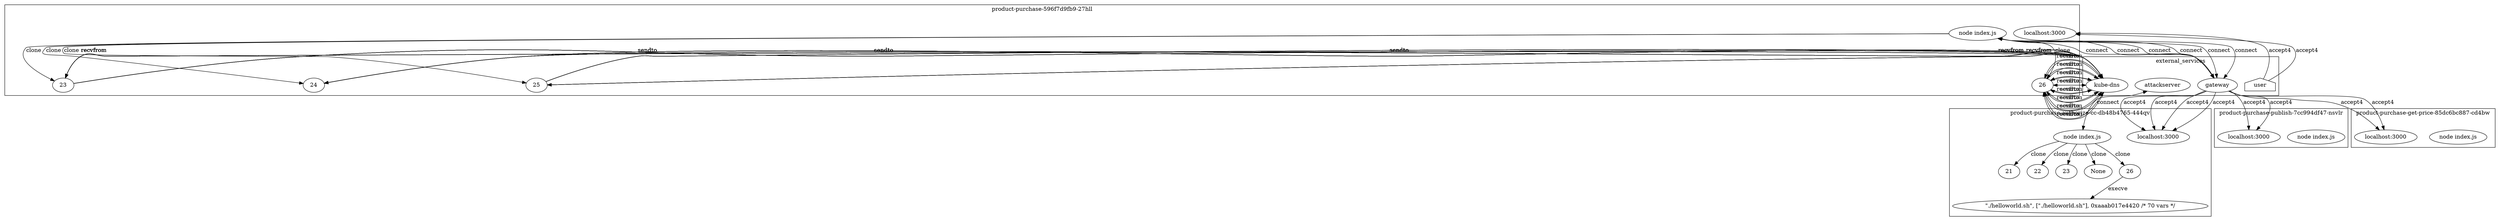 digraph G {
	subgraph "cluster_ product-purchase-publish-7cc994df47-nsvlr " {
		label=" product-purchase-publish-7cc994df47-nsvlr "
		44054 [label="node index.js"]
		"product-purchase-publish_localhost_3000" [label="localhost:3000"]
		"product-purchase-publish_localhost_3000" [label="localhost:3000"]
	}
	subgraph "cluster_ product-purchase-authorize-cc-db48b4765-444qv " {
		label=" product-purchase-authorize-cc-db48b4765-444qv "
		44997 [label="node index.js"]
		"product-purchase-authorize-cc_localhost_3000" [label="localhost:3000"]
		"product-purchase-authorize-cc_localhost_3000" [label="localhost:3000"]
		44997 -> 48933 [label=clone]
		44997 -> 48926 [label=clone]
		44997 -> 48940 [label=clone]
		44997 -> None [label=clone]
		"product-purchase-authorize-cc_localhost_3000" [label="localhost:3000"]
		"product-purchase-authorize-cc_localhost_3000" [label="localhost:3000"]
		44997 -> 49865 [label=clone]
		48933 [label=21]
		48926 [label=22]
		48940 [label=23]
		49865 [label=26]
		" product-purchase-authorize-cc-db48b4765-444qv _./helloworld.sh" [label="\"./helloworld.sh\", [\"./helloworld.sh\"], 0xaaab017e4420 /* 70 vars */"]
		49865 -> " product-purchase-authorize-cc-db48b4765-444qv _./helloworld.sh" [label=execve]
	}
	subgraph "cluster_ product-purchase-596f7d9fb9-27hll " {
		label=" product-purchase-596f7d9fb9-27hll "
		46287 [label="node index.js"]
		"product-purchase_localhost_3000" [label="localhost:3000"]
		"product-purchase_localhost_3000" [label="localhost:3000"]
		46287 -> 48870 [label=clone]
		46287 -> 48868 [label=clone]
		46287 -> 48885 [label=clone]
		46287 -> 48878 [label=clone]
		48870 [label=23]
		48868 [label=24]
		48885 [label=25]
		48878 [label=26]
	}
	subgraph "cluster_ product-purchase-get-price-85dc6bc887-cd4bw " {
		label=" product-purchase-get-price-85dc6bc887-cd4bw "
		48154 [label="node index.js"]
		"product-purchase-get-price_localhost_3000" [label="localhost:3000"]
		"product-purchase-get-price_localhost_3000" [label="localhost:3000"]
	}
	subgraph cluster_services {
		label=external_services
		user [shape=house]
		"10.107.89.58_8080" -> "product-purchase-publish_localhost_3000" [label=accept4]
		"10.107.89.58_8080" -> "product-purchase-publish_localhost_3000" [label=accept4]
		"10.107.89.58_8080" -> "product-purchase-authorize-cc_localhost_3000" [label=accept4]
		"10.107.89.58_8080" -> "product-purchase-authorize-cc_localhost_3000" [label=accept4]
		"10.97.87.108_8889" [label=attackserver]
		44997 -> "10.97.87.108_8889" [label=connect dir=both]
		"10.107.89.58_8080" -> "product-purchase-authorize-cc_localhost_3000" [label=accept4]
		"10.107.89.58_8080" -> "product-purchase-authorize-cc_localhost_3000" [label=accept4]
		user -> "product-purchase_localhost_3000" [label=accept4]
		user -> "product-purchase_localhost_3000" [label=accept4]
		"10.107.89.58_8080" [label=gateway]
		46287 -> "10.107.89.58_8080" [label=connect dir=both]
		"10.107.89.58_8080" [label=gateway]
		46287 -> "10.107.89.58_8080" [label=connect dir=both]
		"10.107.89.58_8080" [label=gateway]
		46287 -> "10.107.89.58_8080" [label=connect dir=both]
		"10.107.89.58_8080" [label=gateway]
		46287 -> "10.107.89.58_8080" [label=connect dir=both]
		"10.107.89.58_8080" [label=gateway]
		46287 -> "10.107.89.58_8080" [label=connect dir=both]
		"10.107.89.58_8080" [label=gateway]
		46287 -> "10.107.89.58_8080" [label=connect dir=both]
		"10.96.0.10_53" [label="kube-dns"]
		48870 -> "10.96.0.10_53" [label=sendto]
		"10.96.0.10_53" [label="kube-dns"]
		48870 -> "10.96.0.10_53" [label=sendto]
		"10.96.0.10_53" [label="kube-dns"]
		"10.96.0.10_53" -> 48870 [label=recvfrom]
		"10.96.0.10_53" [label="kube-dns"]
		"10.96.0.10_53" -> 48870 [label=recvfrom]
		"10.96.0.10_53" [label="kube-dns"]
		48870 -> "10.96.0.10_53" [label=sendto]
		"10.96.0.10_53" [label="kube-dns"]
		48870 -> "10.96.0.10_53" [label=sendto]
		"10.96.0.10_53" [label="kube-dns"]
		"10.96.0.10_53" -> 48870 [label=recvfrom]
		"10.96.0.10_53" [label="kube-dns"]
		"10.96.0.10_53" -> 48870 [label=recvfrom]
		"10.96.0.10_53" [label="kube-dns"]
		48870 -> "10.96.0.10_53" [label=sendto]
		"10.96.0.10_53" [label="kube-dns"]
		48870 -> "10.96.0.10_53" [label=sendto]
		"10.96.0.10_53" [label="kube-dns"]
		"10.96.0.10_53" -> 48870 [label=recvfrom]
		"10.96.0.10_53" [label="kube-dns"]
		"10.96.0.10_53" -> 48870 [label=recvfrom]
		"10.96.0.10_53" [label="kube-dns"]
		48870 -> "10.96.0.10_53" [label=sendto]
		"10.96.0.10_53" [label="kube-dns"]
		48870 -> "10.96.0.10_53" [label=sendto]
		"10.96.0.10_53" [label="kube-dns"]
		"10.96.0.10_53" -> 48870 [label=recvfrom]
		"10.96.0.10_53" [label="kube-dns"]
		"10.96.0.10_53" -> 48870 [label=recvfrom]
		"10.96.0.10_53" [label="kube-dns"]
		48870 -> "10.96.0.10_53" [label=sendto]
		"10.96.0.10_53" [label="kube-dns"]
		48870 -> "10.96.0.10_53" [label=sendto]
		"10.96.0.10_53" [label="kube-dns"]
		"10.96.0.10_53" -> 48870 [label=recvfrom]
		"10.96.0.10_53" [label="kube-dns"]
		"10.96.0.10_53" -> 48870 [label=recvfrom]
		"10.96.0.10_53" [label="kube-dns"]
		48870 -> "10.96.0.10_53" [label=sendto]
		"10.96.0.10_53" [label="kube-dns"]
		48870 -> "10.96.0.10_53" [label=sendto]
		"10.96.0.10_53" [label="kube-dns"]
		"10.96.0.10_53" -> 48870 [label=recvfrom]
		"10.96.0.10_53" [label="kube-dns"]
		"10.96.0.10_53" -> 48870 [label=recvfrom]
		"10.96.0.10_53" [label="kube-dns"]
		48870 -> "10.96.0.10_53" [label=sendto]
		"10.96.0.10_53" [label="kube-dns"]
		48870 -> "10.96.0.10_53" [label=sendto]
		"10.96.0.10_53" [label="kube-dns"]
		"10.96.0.10_53" -> 48870 [label=recvfrom]
		"10.96.0.10_53" [label="kube-dns"]
		"10.96.0.10_53" -> 48870 [label=recvfrom]
		"10.96.0.10_53" [label="kube-dns"]
		48870 -> "10.96.0.10_53" [label=sendto]
		"10.96.0.10_53" [label="kube-dns"]
		48870 -> "10.96.0.10_53" [label=sendto]
		"10.96.0.10_53" [label="kube-dns"]
		"10.96.0.10_53" -> 48870 [label=recvfrom]
		"10.96.0.10_53" [label="kube-dns"]
		"10.96.0.10_53" -> 48870 [label=recvfrom]
		"10.96.0.10_53" [label="kube-dns"]
		48868 -> "10.96.0.10_53" [label=sendto]
		"10.96.0.10_53" [label="kube-dns"]
		48868 -> "10.96.0.10_53" [label=sendto]
		"10.96.0.10_53" [label="kube-dns"]
		"10.96.0.10_53" -> 48868 [label=recvfrom]
		"10.96.0.10_53" [label="kube-dns"]
		"10.96.0.10_53" -> 48868 [label=recvfrom]
		"10.96.0.10_53" [label="kube-dns"]
		48868 -> "10.96.0.10_53" [label=sendto]
		"10.96.0.10_53" [label="kube-dns"]
		48868 -> "10.96.0.10_53" [label=sendto]
		"10.96.0.10_53" [label="kube-dns"]
		"10.96.0.10_53" -> 48868 [label=recvfrom]
		"10.96.0.10_53" [label="kube-dns"]
		"10.96.0.10_53" -> 48868 [label=recvfrom]
		"10.96.0.10_53" [label="kube-dns"]
		48868 -> "10.96.0.10_53" [label=sendto]
		"10.96.0.10_53" [label="kube-dns"]
		48868 -> "10.96.0.10_53" [label=sendto]
		"10.96.0.10_53" [label="kube-dns"]
		"10.96.0.10_53" -> 48868 [label=recvfrom]
		"10.96.0.10_53" [label="kube-dns"]
		"10.96.0.10_53" -> 48868 [label=recvfrom]
		"10.96.0.10_53" [label="kube-dns"]
		48868 -> "10.96.0.10_53" [label=sendto]
		"10.96.0.10_53" [label="kube-dns"]
		48868 -> "10.96.0.10_53" [label=sendto]
		"10.96.0.10_53" [label="kube-dns"]
		"10.96.0.10_53" -> 48868 [label=recvfrom]
		"10.96.0.10_53" [label="kube-dns"]
		"10.96.0.10_53" -> 48868 [label=recvfrom]
		"10.96.0.10_53" [label="kube-dns"]
		48868 -> "10.96.0.10_53" [label=sendto]
		"10.96.0.10_53" [label="kube-dns"]
		48868 -> "10.96.0.10_53" [label=sendto]
		"10.96.0.10_53" [label="kube-dns"]
		"10.96.0.10_53" -> 48868 [label=recvfrom]
		"10.96.0.10_53" [label="kube-dns"]
		"10.96.0.10_53" -> 48868 [label=recvfrom]
		"10.96.0.10_53" [label="kube-dns"]
		48868 -> "10.96.0.10_53" [label=sendto]
		"10.96.0.10_53" [label="kube-dns"]
		48868 -> "10.96.0.10_53" [label=sendto]
		"10.96.0.10_53" [label="kube-dns"]
		"10.96.0.10_53" -> 48868 [label=recvfrom]
		"10.96.0.10_53" [label="kube-dns"]
		"10.96.0.10_53" -> 48868 [label=recvfrom]
		"10.96.0.10_53" [label="kube-dns"]
		48868 -> "10.96.0.10_53" [label=sendto]
		"10.96.0.10_53" [label="kube-dns"]
		48868 -> "10.96.0.10_53" [label=sendto]
		"10.96.0.10_53" [label="kube-dns"]
		"10.96.0.10_53" -> 48868 [label=recvfrom]
		"10.96.0.10_53" [label="kube-dns"]
		"10.96.0.10_53" -> 48868 [label=recvfrom]
		"10.96.0.10_53" [label="kube-dns"]
		48868 -> "10.96.0.10_53" [label=sendto]
		"10.96.0.10_53" [label="kube-dns"]
		48868 -> "10.96.0.10_53" [label=sendto]
		"10.96.0.10_53" [label="kube-dns"]
		"10.96.0.10_53" -> 48868 [label=recvfrom]
		"10.96.0.10_53" [label="kube-dns"]
		"10.96.0.10_53" -> 48868 [label=recvfrom]
		"10.96.0.10_53" [label="kube-dns"]
		48885 -> "10.96.0.10_53" [label=sendto]
		"10.96.0.10_53" [label="kube-dns"]
		48885 -> "10.96.0.10_53" [label=sendto]
		"10.96.0.10_53" [label="kube-dns"]
		"10.96.0.10_53" -> 48885 [label=recvfrom]
		"10.96.0.10_53" [label="kube-dns"]
		"10.96.0.10_53" -> 48885 [label=recvfrom]
		"10.96.0.10_53" [label="kube-dns"]
		48885 -> "10.96.0.10_53" [label=sendto]
		"10.96.0.10_53" [label="kube-dns"]
		48885 -> "10.96.0.10_53" [label=sendto]
		"10.96.0.10_53" [label="kube-dns"]
		"10.96.0.10_53" -> 48885 [label=recvfrom]
		"10.96.0.10_53" [label="kube-dns"]
		"10.96.0.10_53" -> 48885 [label=recvfrom]
		"10.96.0.10_53" [label="kube-dns"]
		48885 -> "10.96.0.10_53" [label=sendto]
		"10.96.0.10_53" [label="kube-dns"]
		48885 -> "10.96.0.10_53" [label=sendto]
		"10.96.0.10_53" [label="kube-dns"]
		"10.96.0.10_53" -> 48885 [label=recvfrom]
		"10.96.0.10_53" [label="kube-dns"]
		"10.96.0.10_53" -> 48885 [label=recvfrom]
		"10.96.0.10_53" [label="kube-dns"]
		48885 -> "10.96.0.10_53" [label=sendto]
		"10.96.0.10_53" [label="kube-dns"]
		48885 -> "10.96.0.10_53" [label=sendto]
		"10.96.0.10_53" [label="kube-dns"]
		"10.96.0.10_53" -> 48885 [label=recvfrom]
		"10.96.0.10_53" [label="kube-dns"]
		"10.96.0.10_53" -> 48885 [label=recvfrom]
		"10.96.0.10_53" [label="kube-dns"]
		48878 -> "10.96.0.10_53" [label=sendto]
		"10.96.0.10_53" [label="kube-dns"]
		48878 -> "10.96.0.10_53" [label=sendto]
		"10.96.0.10_53" [label="kube-dns"]
		"10.96.0.10_53" -> 48878 [label=recvfrom]
		"10.96.0.10_53" [label="kube-dns"]
		"10.96.0.10_53" -> 48878 [label=recvfrom]
		"10.96.0.10_53" [label="kube-dns"]
		48878 -> "10.96.0.10_53" [label=sendto]
		"10.96.0.10_53" [label="kube-dns"]
		48878 -> "10.96.0.10_53" [label=sendto]
		"10.96.0.10_53" [label="kube-dns"]
		"10.96.0.10_53" -> 48878 [label=recvfrom]
		"10.96.0.10_53" [label="kube-dns"]
		"10.96.0.10_53" -> 48878 [label=recvfrom]
		"10.96.0.10_53" [label="kube-dns"]
		48878 -> "10.96.0.10_53" [label=sendto]
		"10.96.0.10_53" [label="kube-dns"]
		48878 -> "10.96.0.10_53" [label=sendto]
		"10.96.0.10_53" [label="kube-dns"]
		"10.96.0.10_53" -> 48878 [label=recvfrom]
		"10.96.0.10_53" [label="kube-dns"]
		"10.96.0.10_53" -> 48878 [label=recvfrom]
		"10.96.0.10_53" [label="kube-dns"]
		48878 -> "10.96.0.10_53" [label=sendto]
		"10.96.0.10_53" [label="kube-dns"]
		48878 -> "10.96.0.10_53" [label=sendto]
		"10.96.0.10_53" [label="kube-dns"]
		"10.96.0.10_53" -> 48878 [label=recvfrom]
		"10.96.0.10_53" [label="kube-dns"]
		"10.96.0.10_53" -> 48878 [label=recvfrom]
		"10.107.89.58_8080" -> "product-purchase-get-price_localhost_3000" [label=accept4]
		"10.107.89.58_8080" -> "product-purchase-get-price_localhost_3000" [label=accept4]
	}
}

